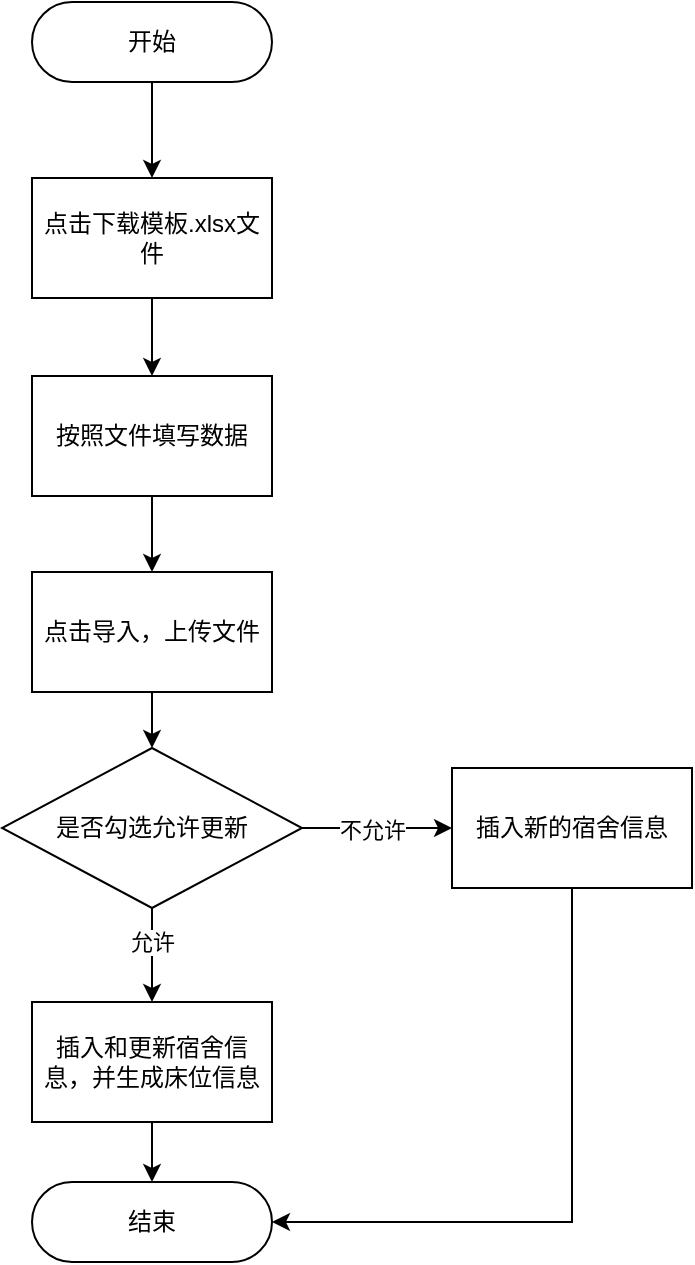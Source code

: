 <mxfile version="26.1.0">
  <diagram name="第 1 页" id="qyN0MelsS1kdwKrMU7TR">
    <mxGraphModel dx="1166" dy="770" grid="1" gridSize="10" guides="1" tooltips="1" connect="1" arrows="1" fold="1" page="1" pageScale="1" pageWidth="827" pageHeight="1169" math="0" shadow="0">
      <root>
        <mxCell id="0" />
        <mxCell id="1" parent="0" />
        <mxCell id="P_L0R7WuExNhiqo4PkYf-11" style="edgeStyle=orthogonalEdgeStyle;rounded=0;orthogonalLoop=1;jettySize=auto;html=1;exitX=0.5;exitY=1;exitDx=0;exitDy=0;entryX=0.5;entryY=0;entryDx=0;entryDy=0;" edge="1" parent="1" source="P_L0R7WuExNhiqo4PkYf-1" target="P_L0R7WuExNhiqo4PkYf-3">
          <mxGeometry relative="1" as="geometry" />
        </mxCell>
        <mxCell id="P_L0R7WuExNhiqo4PkYf-1" value="开始" style="rounded=1;whiteSpace=wrap;html=1;arcSize=50;" vertex="1" parent="1">
          <mxGeometry x="320" y="160" width="120" height="40" as="geometry" />
        </mxCell>
        <mxCell id="P_L0R7WuExNhiqo4PkYf-12" style="edgeStyle=orthogonalEdgeStyle;rounded=0;orthogonalLoop=1;jettySize=auto;html=1;exitX=0.5;exitY=1;exitDx=0;exitDy=0;" edge="1" parent="1" source="P_L0R7WuExNhiqo4PkYf-3" target="P_L0R7WuExNhiqo4PkYf-4">
          <mxGeometry relative="1" as="geometry" />
        </mxCell>
        <mxCell id="P_L0R7WuExNhiqo4PkYf-3" value="点击下载模板.xlsx文件" style="rounded=0;whiteSpace=wrap;html=1;" vertex="1" parent="1">
          <mxGeometry x="320" y="248" width="120" height="60" as="geometry" />
        </mxCell>
        <mxCell id="P_L0R7WuExNhiqo4PkYf-13" style="edgeStyle=orthogonalEdgeStyle;rounded=0;orthogonalLoop=1;jettySize=auto;html=1;" edge="1" parent="1" source="P_L0R7WuExNhiqo4PkYf-4" target="P_L0R7WuExNhiqo4PkYf-5">
          <mxGeometry relative="1" as="geometry" />
        </mxCell>
        <mxCell id="P_L0R7WuExNhiqo4PkYf-4" value="按照文件填写数据" style="rounded=0;whiteSpace=wrap;html=1;" vertex="1" parent="1">
          <mxGeometry x="320" y="347" width="120" height="60" as="geometry" />
        </mxCell>
        <mxCell id="P_L0R7WuExNhiqo4PkYf-15" style="edgeStyle=orthogonalEdgeStyle;rounded=0;orthogonalLoop=1;jettySize=auto;html=1;exitX=0.5;exitY=1;exitDx=0;exitDy=0;entryX=0.5;entryY=0;entryDx=0;entryDy=0;" edge="1" parent="1" source="P_L0R7WuExNhiqo4PkYf-5" target="P_L0R7WuExNhiqo4PkYf-7">
          <mxGeometry relative="1" as="geometry" />
        </mxCell>
        <mxCell id="P_L0R7WuExNhiqo4PkYf-5" value="点击导入，上传文件" style="rounded=0;whiteSpace=wrap;html=1;" vertex="1" parent="1">
          <mxGeometry x="320" y="445" width="120" height="60" as="geometry" />
        </mxCell>
        <mxCell id="P_L0R7WuExNhiqo4PkYf-16" style="edgeStyle=orthogonalEdgeStyle;rounded=0;orthogonalLoop=1;jettySize=auto;html=1;entryX=0.5;entryY=0;entryDx=0;entryDy=0;" edge="1" parent="1" source="P_L0R7WuExNhiqo4PkYf-7" target="P_L0R7WuExNhiqo4PkYf-8">
          <mxGeometry relative="1" as="geometry" />
        </mxCell>
        <mxCell id="P_L0R7WuExNhiqo4PkYf-20" value="允许" style="edgeLabel;html=1;align=center;verticalAlign=middle;resizable=0;points=[];" vertex="1" connectable="0" parent="P_L0R7WuExNhiqo4PkYf-16">
          <mxGeometry x="-0.291" y="4" relative="1" as="geometry">
            <mxPoint x="-4" as="offset" />
          </mxGeometry>
        </mxCell>
        <mxCell id="P_L0R7WuExNhiqo4PkYf-18" style="edgeStyle=orthogonalEdgeStyle;rounded=0;orthogonalLoop=1;jettySize=auto;html=1;" edge="1" parent="1" source="P_L0R7WuExNhiqo4PkYf-7" target="P_L0R7WuExNhiqo4PkYf-10">
          <mxGeometry relative="1" as="geometry" />
        </mxCell>
        <mxCell id="P_L0R7WuExNhiqo4PkYf-21" value="不允许" style="edgeLabel;html=1;align=center;verticalAlign=middle;resizable=0;points=[];" vertex="1" connectable="0" parent="P_L0R7WuExNhiqo4PkYf-18">
          <mxGeometry x="-0.502" y="-1" relative="1" as="geometry">
            <mxPoint x="16" as="offset" />
          </mxGeometry>
        </mxCell>
        <mxCell id="P_L0R7WuExNhiqo4PkYf-7" value="是否勾选允许更新" style="rhombus;whiteSpace=wrap;html=1;" vertex="1" parent="1">
          <mxGeometry x="305" y="533" width="150" height="80" as="geometry" />
        </mxCell>
        <mxCell id="P_L0R7WuExNhiqo4PkYf-17" style="edgeStyle=orthogonalEdgeStyle;rounded=0;orthogonalLoop=1;jettySize=auto;html=1;" edge="1" parent="1" source="P_L0R7WuExNhiqo4PkYf-8" target="P_L0R7WuExNhiqo4PkYf-9">
          <mxGeometry relative="1" as="geometry" />
        </mxCell>
        <mxCell id="P_L0R7WuExNhiqo4PkYf-8" value="插入和更新宿舍信息，并生成床位信息" style="rounded=0;whiteSpace=wrap;html=1;" vertex="1" parent="1">
          <mxGeometry x="320" y="660" width="120" height="60" as="geometry" />
        </mxCell>
        <mxCell id="P_L0R7WuExNhiqo4PkYf-9" value="结束" style="rounded=1;whiteSpace=wrap;html=1;arcSize=50;" vertex="1" parent="1">
          <mxGeometry x="320" y="750" width="120" height="40" as="geometry" />
        </mxCell>
        <mxCell id="P_L0R7WuExNhiqo4PkYf-19" style="edgeStyle=orthogonalEdgeStyle;rounded=0;orthogonalLoop=1;jettySize=auto;html=1;entryX=1;entryY=0.5;entryDx=0;entryDy=0;" edge="1" parent="1" source="P_L0R7WuExNhiqo4PkYf-10" target="P_L0R7WuExNhiqo4PkYf-9">
          <mxGeometry relative="1" as="geometry">
            <Array as="points">
              <mxPoint x="590" y="770" />
            </Array>
          </mxGeometry>
        </mxCell>
        <mxCell id="P_L0R7WuExNhiqo4PkYf-10" value="插入新的宿舍信息" style="rounded=0;whiteSpace=wrap;html=1;" vertex="1" parent="1">
          <mxGeometry x="530" y="543" width="120" height="60" as="geometry" />
        </mxCell>
      </root>
    </mxGraphModel>
  </diagram>
</mxfile>

